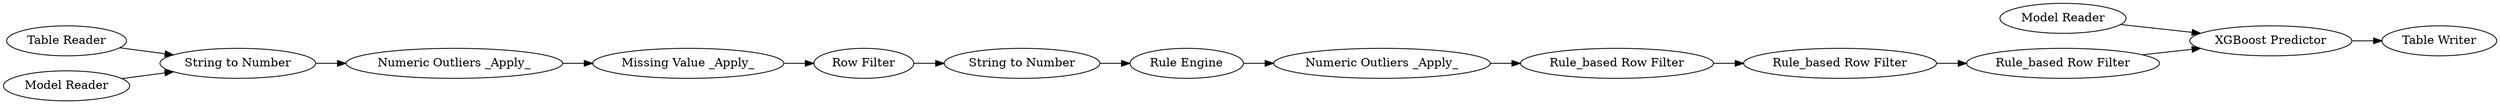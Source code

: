 digraph {
	"5386255529718981605_236" [label="Numeric Outliers _Apply_"]
	"-4871662774213090916_1" [label="Table Reader"]
	"5386255529718981605_229" [label="Row Filter"]
	"7268590677419865426_325" [label="Model Reader"]
	"5386255529718981605_231" [label="Rule_based Row Filter"]
	"5386255529718981605_161" [label="Rule Engine"]
	"-4871662774213090916_327" [label="Table Writer"]
	"5386255529718981605_227" [label="String to Number"]
	"5386255529718981605_162" [label="String to Number"]
	"-4871662774213090916_2" [label="Model Reader"]
	"5386255529718981605_13" [label="Rule_based Row Filter"]
	"5386255529718981605_230" [label="Rule_based Row Filter"]
	"5386255529718981605_235" [label="Numeric Outliers _Apply_"]
	"5386255529718981605_237" [label="Missing Value _Apply_"]
	"-4871662774213090916_3" [label="XGBoost Predictor"]
	"5386255529718981605_229" -> "5386255529718981605_162"
	"5386255529718981605_227" -> "5386255529718981605_235"
	"7268590677419865426_325" -> "5386255529718981605_227"
	"-4871662774213090916_3" -> "-4871662774213090916_327"
	"5386255529718981605_162" -> "5386255529718981605_161"
	"-4871662774213090916_2" -> "-4871662774213090916_3"
	"-4871662774213090916_1" -> "5386255529718981605_227"
	"5386255529718981605_13" -> "5386255529718981605_230"
	"5386255529718981605_231" -> "-4871662774213090916_3"
	"5386255529718981605_236" -> "5386255529718981605_13"
	"5386255529718981605_230" -> "5386255529718981605_231"
	"5386255529718981605_237" -> "5386255529718981605_229"
	"5386255529718981605_235" -> "5386255529718981605_237"
	"5386255529718981605_161" -> "5386255529718981605_236"
	rankdir=LR
}

